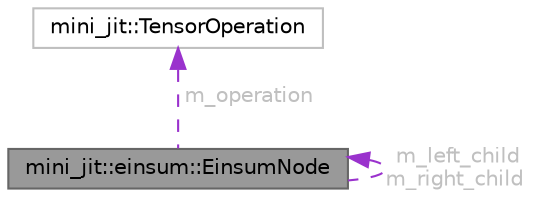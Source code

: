 digraph "mini_jit::einsum::EinsumNode"
{
 // LATEX_PDF_SIZE
  bgcolor="transparent";
  edge [fontname=Helvetica,fontsize=10,labelfontname=Helvetica,labelfontsize=10];
  node [fontname=Helvetica,fontsize=10,shape=box,height=0.2,width=0.4];
  Node1 [id="Node000001",label="mini_jit::einsum::EinsumNode",height=0.2,width=0.4,color="gray40", fillcolor="grey60", style="filled", fontcolor="black",tooltip=" "];
  Node2 -> Node1 [id="edge1_Node000001_Node000002",dir="back",color="darkorchid3",style="dashed",tooltip=" ",label=" m_operation",fontcolor="grey" ];
  Node2 [id="Node000002",label="mini_jit::TensorOperation",height=0.2,width=0.4,color="grey75", fillcolor="white", style="filled",URL="$classmini__jit_1_1TensorOperation.html",tooltip=" "];
  Node1 -> Node1 [id="edge2_Node000001_Node000001",dir="back",color="darkorchid3",style="dashed",tooltip=" ",label=" m_left_child\nm_right_child",fontcolor="grey" ];
}

